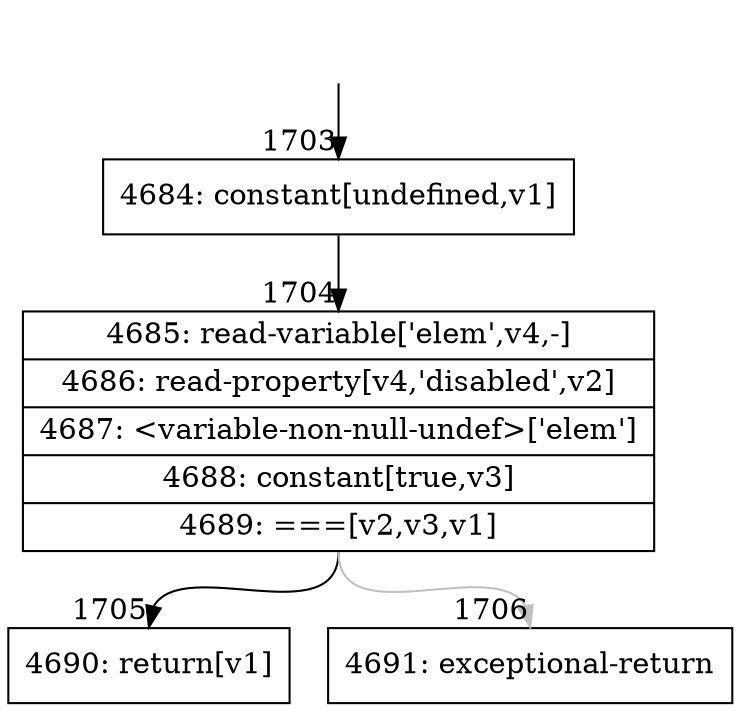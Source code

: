 digraph {
rankdir="TD"
BB_entry121[shape=none,label=""];
BB_entry121 -> BB1703 [tailport=s, headport=n, headlabel="    1703"]
BB1703 [shape=record label="{4684: constant[undefined,v1]}" ] 
BB1703 -> BB1704 [tailport=s, headport=n, headlabel="      1704"]
BB1704 [shape=record label="{4685: read-variable['elem',v4,-]|4686: read-property[v4,'disabled',v2]|4687: \<variable-non-null-undef\>['elem']|4688: constant[true,v3]|4689: ===[v2,v3,v1]}" ] 
BB1704 -> BB1705 [tailport=s, headport=n, headlabel="      1705"]
BB1704 -> BB1706 [tailport=s, headport=n, color=gray, headlabel="      1706"]
BB1705 [shape=record label="{4690: return[v1]}" ] 
BB1706 [shape=record label="{4691: exceptional-return}" ] 
}
